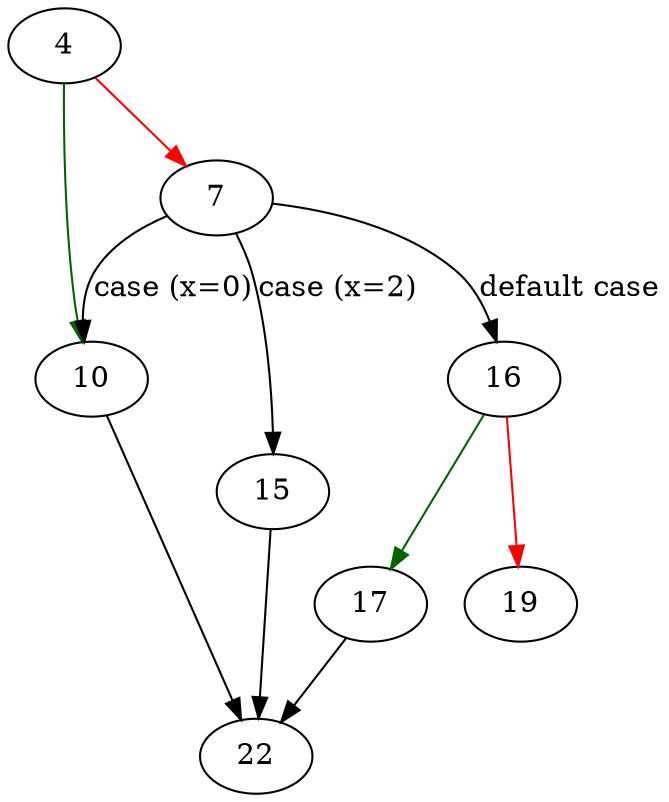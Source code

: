 strict digraph "target_directory_operand" {
	// Node definitions.
	4 [entry=true];
	10;
	7;
	15;
	16;
	22;
	17;
	19;

	// Edge definitions.
	4 -> 10 [
		color=darkgreen
		cond=true
	];
	4 -> 7 [
		color=red
		cond=false
	];
	10 -> 22;
	7 -> 10 [
		cond="case (x=0)"
		label="case (x=0)"
	];
	7 -> 15 [
		cond="case (x=2)"
		label="case (x=2)"
	];
	7 -> 16 [
		cond="default case"
		label="default case"
	];
	15 -> 22;
	16 -> 17 [
		color=darkgreen
		cond=true
	];
	16 -> 19 [
		color=red
		cond=false
	];
	17 -> 22;
}